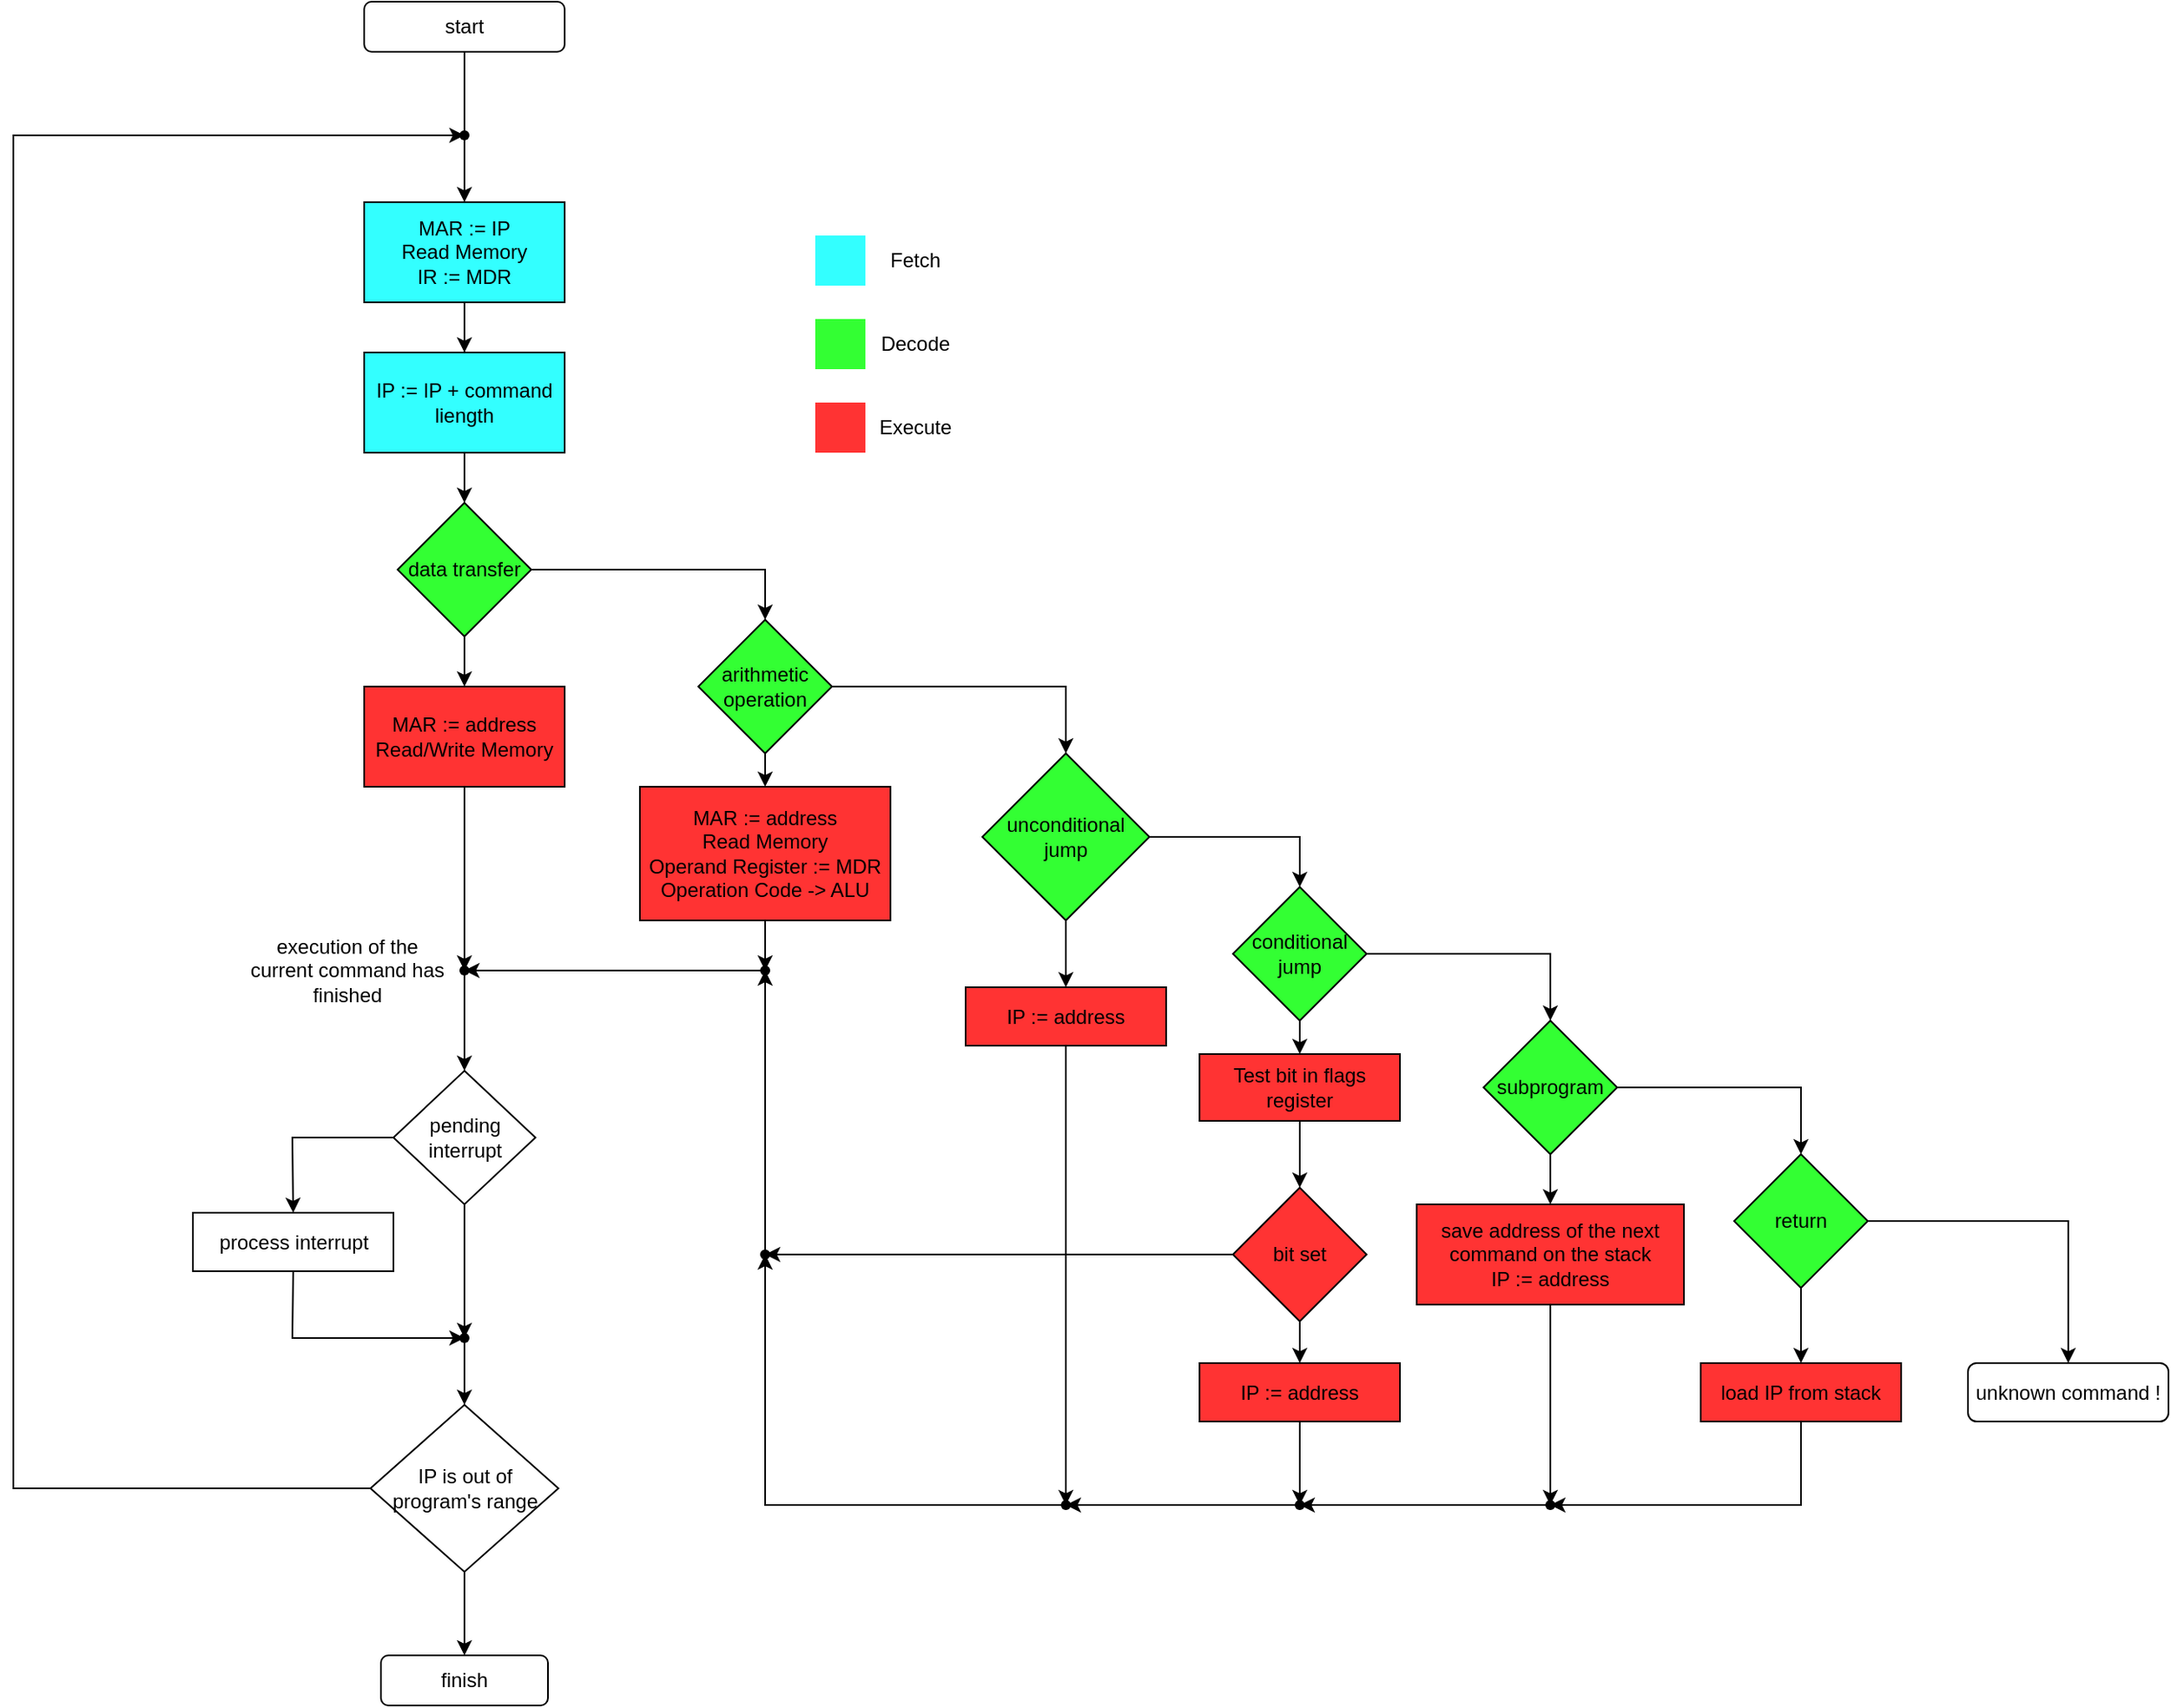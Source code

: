<mxfile version="22.1.7" type="device">
  <diagram name="Page-1" id="OowXNSXQzoK-NPqFLHTf">
    <mxGraphModel dx="2109" dy="1779" grid="1" gridSize="10" guides="1" tooltips="1" connect="1" arrows="1" fold="1" page="1" pageScale="1" pageWidth="850" pageHeight="1100" math="0" shadow="0">
      <root>
        <mxCell id="0" />
        <mxCell id="1" parent="0" />
        <mxCell id="UIp_oxGLhuecJ5jzLFc2-1" value="start" style="rounded=1;whiteSpace=wrap;html=1;" parent="1" vertex="1">
          <mxGeometry x="-60" y="-80" width="120" height="30" as="geometry" />
        </mxCell>
        <mxCell id="UIp_oxGLhuecJ5jzLFc2-2" value="MAR := IP&lt;br&gt;Read Memory&lt;br&gt;IR := MDR" style="rounded=0;whiteSpace=wrap;html=1;fillColor=#33FFFF;" parent="1" vertex="1">
          <mxGeometry x="-60" y="40" width="120" height="60" as="geometry" />
        </mxCell>
        <mxCell id="UIp_oxGLhuecJ5jzLFc2-3" value="data transfer" style="rhombus;whiteSpace=wrap;html=1;fillColor=#33FF33;" parent="1" vertex="1">
          <mxGeometry x="-40" y="220" width="80" height="80" as="geometry" />
        </mxCell>
        <mxCell id="UIp_oxGLhuecJ5jzLFc2-4" value="MAR := address&lt;br&gt;Read/Write Memory" style="rounded=0;whiteSpace=wrap;html=1;fillColor=#FF3333;" parent="1" vertex="1">
          <mxGeometry x="-60" y="330" width="120" height="60" as="geometry" />
        </mxCell>
        <mxCell id="UIp_oxGLhuecJ5jzLFc2-5" value="pending interrupt" style="rhombus;whiteSpace=wrap;html=1;" parent="1" vertex="1">
          <mxGeometry x="-42.5" y="560" width="85" height="80" as="geometry" />
        </mxCell>
        <mxCell id="UIp_oxGLhuecJ5jzLFc2-6" value="" style="endArrow=classic;html=1;rounded=0;exitX=0.5;exitY=1;exitDx=0;exitDy=0;" parent="1" source="UIp_oxGLhuecJ5jzLFc2-1" target="UIp_oxGLhuecJ5jzLFc2-2" edge="1">
          <mxGeometry width="50" height="50" relative="1" as="geometry">
            <mxPoint x="60" y="-40" as="sourcePoint" />
            <mxPoint x="450" y="300" as="targetPoint" />
            <Array as="points">
              <mxPoint y="-20" />
              <mxPoint />
            </Array>
          </mxGeometry>
        </mxCell>
        <mxCell id="UIp_oxGLhuecJ5jzLFc2-7" value="" style="endArrow=classic;html=1;rounded=0;exitX=0.5;exitY=1;exitDx=0;exitDy=0;" parent="1" source="UIp_oxGLhuecJ5jzLFc2-2" target="UIp_oxGLhuecJ5jzLFc2-3" edge="1">
          <mxGeometry width="50" height="50" relative="1" as="geometry">
            <mxPoint x="400" y="350" as="sourcePoint" />
            <mxPoint x="450" y="300" as="targetPoint" />
          </mxGeometry>
        </mxCell>
        <mxCell id="UIp_oxGLhuecJ5jzLFc2-8" value="" style="endArrow=classic;html=1;rounded=0;exitX=0.5;exitY=1;exitDx=0;exitDy=0;entryX=0.5;entryY=0;entryDx=0;entryDy=0;" parent="1" source="UIp_oxGLhuecJ5jzLFc2-3" target="UIp_oxGLhuecJ5jzLFc2-4" edge="1">
          <mxGeometry width="50" height="50" relative="1" as="geometry">
            <mxPoint x="400" y="350" as="sourcePoint" />
            <mxPoint x="450" y="300" as="targetPoint" />
          </mxGeometry>
        </mxCell>
        <mxCell id="UIp_oxGLhuecJ5jzLFc2-9" value="" style="endArrow=classic;html=1;rounded=0;exitX=0.5;exitY=1;exitDx=0;exitDy=0;entryX=0.451;entryY=0.264;entryDx=0;entryDy=0;entryPerimeter=0;" parent="1" source="UIp_oxGLhuecJ5jzLFc2-4" target="UIp_oxGLhuecJ5jzLFc2-58" edge="1">
          <mxGeometry width="50" height="50" relative="1" as="geometry">
            <mxPoint x="400" y="350" as="sourcePoint" />
            <mxPoint x="450" y="300" as="targetPoint" />
          </mxGeometry>
        </mxCell>
        <mxCell id="UIp_oxGLhuecJ5jzLFc2-12" value="" style="endArrow=classic;html=1;rounded=0;exitX=0;exitY=0.5;exitDx=0;exitDy=0;" parent="1" source="x0BQICnStO803g0cChY8-25" edge="1">
          <mxGeometry width="50" height="50" relative="1" as="geometry">
            <mxPoint x="-60" y="780" as="sourcePoint" />
            <mxPoint as="targetPoint" />
            <Array as="points">
              <mxPoint x="-110" y="810" />
              <mxPoint x="-270" y="810" />
              <mxPoint x="-270" />
            </Array>
          </mxGeometry>
        </mxCell>
        <mxCell id="UIp_oxGLhuecJ5jzLFc2-13" value="arithmetic operation" style="rhombus;whiteSpace=wrap;html=1;fillColor=#33FF33;" parent="1" vertex="1">
          <mxGeometry x="140" y="290" width="80" height="80" as="geometry" />
        </mxCell>
        <mxCell id="UIp_oxGLhuecJ5jzLFc2-14" value="" style="endArrow=classic;html=1;rounded=0;exitX=1;exitY=0.5;exitDx=0;exitDy=0;entryX=0.5;entryY=0;entryDx=0;entryDy=0;" parent="1" source="UIp_oxGLhuecJ5jzLFc2-3" target="UIp_oxGLhuecJ5jzLFc2-13" edge="1">
          <mxGeometry width="50" height="50" relative="1" as="geometry">
            <mxPoint x="270" y="350" as="sourcePoint" />
            <mxPoint x="180" y="280" as="targetPoint" />
            <Array as="points">
              <mxPoint x="180" y="260" />
            </Array>
          </mxGeometry>
        </mxCell>
        <mxCell id="UIp_oxGLhuecJ5jzLFc2-16" value="MAR := address&lt;br&gt;Read Memory&lt;br&gt;Operand Register := MDR&lt;br&gt;Operation Code -&amp;gt; ALU" style="rounded=0;whiteSpace=wrap;html=1;fillColor=#FF3333;" parent="1" vertex="1">
          <mxGeometry x="105" y="390" width="150" height="80" as="geometry" />
        </mxCell>
        <mxCell id="UIp_oxGLhuecJ5jzLFc2-17" value="" style="endArrow=classic;html=1;rounded=0;exitX=0.5;exitY=1;exitDx=0;exitDy=0;" parent="1" source="UIp_oxGLhuecJ5jzLFc2-13" target="UIp_oxGLhuecJ5jzLFc2-16" edge="1">
          <mxGeometry width="50" height="50" relative="1" as="geometry">
            <mxPoint x="270" y="710" as="sourcePoint" />
            <mxPoint x="320" y="660" as="targetPoint" />
          </mxGeometry>
        </mxCell>
        <mxCell id="UIp_oxGLhuecJ5jzLFc2-19" value="unconditional jump" style="rhombus;whiteSpace=wrap;html=1;fillColor=#33FF33;" parent="1" vertex="1">
          <mxGeometry x="310" y="370" width="100" height="100" as="geometry" />
        </mxCell>
        <mxCell id="UIp_oxGLhuecJ5jzLFc2-20" value="" style="endArrow=classic;html=1;rounded=0;exitX=1;exitY=0.5;exitDx=0;exitDy=0;entryX=0.5;entryY=0;entryDx=0;entryDy=0;" parent="1" source="UIp_oxGLhuecJ5jzLFc2-13" target="UIp_oxGLhuecJ5jzLFc2-19" edge="1">
          <mxGeometry width="50" height="50" relative="1" as="geometry">
            <mxPoint x="270" y="440" as="sourcePoint" />
            <mxPoint x="320" y="390" as="targetPoint" />
            <Array as="points">
              <mxPoint x="360" y="330" />
            </Array>
          </mxGeometry>
        </mxCell>
        <mxCell id="UIp_oxGLhuecJ5jzLFc2-23" value="IP := address" style="rounded=0;whiteSpace=wrap;html=1;fillColor=#FF3333;" parent="1" vertex="1">
          <mxGeometry x="300" y="510" width="120" height="35" as="geometry" />
        </mxCell>
        <mxCell id="UIp_oxGLhuecJ5jzLFc2-25" value="" style="endArrow=classic;html=1;rounded=0;entryX=0.5;entryY=0;entryDx=0;entryDy=0;exitX=0.5;exitY=1;exitDx=0;exitDy=0;" parent="1" source="UIp_oxGLhuecJ5jzLFc2-19" target="UIp_oxGLhuecJ5jzLFc2-23" edge="1">
          <mxGeometry width="50" height="50" relative="1" as="geometry">
            <mxPoint x="270" y="430" as="sourcePoint" />
            <mxPoint x="320" y="380" as="targetPoint" />
          </mxGeometry>
        </mxCell>
        <mxCell id="UIp_oxGLhuecJ5jzLFc2-26" value="conditional jump" style="rhombus;whiteSpace=wrap;html=1;fillColor=#33FF33;" parent="1" vertex="1">
          <mxGeometry x="460" y="450" width="80" height="80" as="geometry" />
        </mxCell>
        <mxCell id="UIp_oxGLhuecJ5jzLFc2-27" value="" style="endArrow=classic;html=1;rounded=0;exitX=1;exitY=0.5;exitDx=0;exitDy=0;entryX=0.5;entryY=0;entryDx=0;entryDy=0;" parent="1" source="UIp_oxGLhuecJ5jzLFc2-19" target="UIp_oxGLhuecJ5jzLFc2-26" edge="1">
          <mxGeometry width="50" height="50" relative="1" as="geometry">
            <mxPoint x="470" y="520" as="sourcePoint" />
            <mxPoint x="520" y="470" as="targetPoint" />
            <Array as="points">
              <mxPoint x="500" y="420" />
            </Array>
          </mxGeometry>
        </mxCell>
        <mxCell id="UIp_oxGLhuecJ5jzLFc2-28" value="Test bit in flags register" style="rounded=0;whiteSpace=wrap;html=1;fillColor=#FF3333;" parent="1" vertex="1">
          <mxGeometry x="440" y="550" width="120" height="40" as="geometry" />
        </mxCell>
        <mxCell id="UIp_oxGLhuecJ5jzLFc2-29" value="" style="endArrow=classic;html=1;rounded=0;exitX=0.5;exitY=1;exitDx=0;exitDy=0;entryX=0.5;entryY=0;entryDx=0;entryDy=0;" parent="1" source="UIp_oxGLhuecJ5jzLFc2-26" target="UIp_oxGLhuecJ5jzLFc2-28" edge="1">
          <mxGeometry width="50" height="50" relative="1" as="geometry">
            <mxPoint x="470" y="520" as="sourcePoint" />
            <mxPoint x="520" y="470" as="targetPoint" />
          </mxGeometry>
        </mxCell>
        <mxCell id="UIp_oxGLhuecJ5jzLFc2-31" value="bit set" style="rhombus;whiteSpace=wrap;html=1;fillColor=#FF3333;" parent="1" vertex="1">
          <mxGeometry x="460" y="630" width="80" height="80" as="geometry" />
        </mxCell>
        <mxCell id="UIp_oxGLhuecJ5jzLFc2-33" value="IP := address" style="rounded=0;whiteSpace=wrap;html=1;fillColor=#FF3333;" parent="1" vertex="1">
          <mxGeometry x="440" y="735" width="120" height="35" as="geometry" />
        </mxCell>
        <mxCell id="UIp_oxGLhuecJ5jzLFc2-34" value="" style="endArrow=classic;html=1;rounded=0;entryX=0.5;entryY=0;entryDx=0;entryDy=0;" parent="1" target="UIp_oxGLhuecJ5jzLFc2-33" edge="1">
          <mxGeometry width="50" height="50" relative="1" as="geometry">
            <mxPoint x="500" y="710" as="sourcePoint" />
            <mxPoint x="460" y="610" as="targetPoint" />
          </mxGeometry>
        </mxCell>
        <mxCell id="UIp_oxGLhuecJ5jzLFc2-35" value="" style="endArrow=classic;html=1;rounded=0;exitX=0.5;exitY=1;exitDx=0;exitDy=0;entryX=0.5;entryY=0;entryDx=0;entryDy=0;" parent="1" source="UIp_oxGLhuecJ5jzLFc2-28" target="UIp_oxGLhuecJ5jzLFc2-31" edge="1">
          <mxGeometry width="50" height="50" relative="1" as="geometry">
            <mxPoint x="70" y="610" as="sourcePoint" />
            <mxPoint x="120" y="560" as="targetPoint" />
          </mxGeometry>
        </mxCell>
        <mxCell id="UIp_oxGLhuecJ5jzLFc2-38" value="subprogram" style="rhombus;whiteSpace=wrap;html=1;fillColor=#33FF33;" parent="1" vertex="1">
          <mxGeometry x="610" y="530" width="80" height="80" as="geometry" />
        </mxCell>
        <mxCell id="UIp_oxGLhuecJ5jzLFc2-39" value="" style="endArrow=classic;html=1;rounded=0;exitX=1;exitY=0.5;exitDx=0;exitDy=0;entryX=0.5;entryY=0;entryDx=0;entryDy=0;" parent="1" source="UIp_oxGLhuecJ5jzLFc2-26" target="UIp_oxGLhuecJ5jzLFc2-38" edge="1">
          <mxGeometry width="50" height="50" relative="1" as="geometry">
            <mxPoint x="510" y="610" as="sourcePoint" />
            <mxPoint x="560" y="560" as="targetPoint" />
            <Array as="points">
              <mxPoint x="650" y="490" />
            </Array>
          </mxGeometry>
        </mxCell>
        <mxCell id="UIp_oxGLhuecJ5jzLFc2-40" value="save address of the next command on the stack&lt;br&gt;IP := address" style="rounded=0;whiteSpace=wrap;html=1;fillColor=#FF3333;" parent="1" vertex="1">
          <mxGeometry x="570" y="640" width="160" height="60" as="geometry" />
        </mxCell>
        <mxCell id="UIp_oxGLhuecJ5jzLFc2-41" value="" style="endArrow=classic;html=1;rounded=0;exitX=0.5;exitY=1;exitDx=0;exitDy=0;entryX=0.5;entryY=0;entryDx=0;entryDy=0;" parent="1" source="UIp_oxGLhuecJ5jzLFc2-38" target="UIp_oxGLhuecJ5jzLFc2-40" edge="1">
          <mxGeometry width="50" height="50" relative="1" as="geometry">
            <mxPoint x="510" y="610" as="sourcePoint" />
            <mxPoint x="560" y="560" as="targetPoint" />
          </mxGeometry>
        </mxCell>
        <mxCell id="UIp_oxGLhuecJ5jzLFc2-43" value="" style="endArrow=classic;html=1;rounded=0;exitDx=0;exitDy=0;" parent="1" source="UIp_oxGLhuecJ5jzLFc2-54" edge="1">
          <mxGeometry width="50" height="50" relative="1" as="geometry">
            <mxPoint x="510" y="610" as="sourcePoint" />
            <mxPoint x="500" y="820" as="targetPoint" />
            <Array as="points" />
          </mxGeometry>
        </mxCell>
        <mxCell id="UIp_oxGLhuecJ5jzLFc2-44" value="return" style="rhombus;whiteSpace=wrap;html=1;fillColor=#33FF33;" parent="1" vertex="1">
          <mxGeometry x="760" y="610" width="80" height="80" as="geometry" />
        </mxCell>
        <mxCell id="UIp_oxGLhuecJ5jzLFc2-45" value="" style="endArrow=classic;html=1;rounded=0;entryX=0.5;entryY=0;entryDx=0;entryDy=0;exitX=1;exitY=0.5;exitDx=0;exitDy=0;" parent="1" source="UIp_oxGLhuecJ5jzLFc2-38" target="UIp_oxGLhuecJ5jzLFc2-44" edge="1">
          <mxGeometry width="50" height="50" relative="1" as="geometry">
            <mxPoint x="580" y="610" as="sourcePoint" />
            <mxPoint x="630" y="560" as="targetPoint" />
            <Array as="points">
              <mxPoint x="800" y="570" />
            </Array>
          </mxGeometry>
        </mxCell>
        <mxCell id="UIp_oxGLhuecJ5jzLFc2-46" value="load IP from stack" style="rounded=0;whiteSpace=wrap;html=1;fillColor=#FF3333;" parent="1" vertex="1">
          <mxGeometry x="740" y="735" width="120" height="35" as="geometry" />
        </mxCell>
        <mxCell id="UIp_oxGLhuecJ5jzLFc2-47" value="" style="endArrow=classic;html=1;rounded=0;exitX=0.5;exitY=1;exitDx=0;exitDy=0;entryX=0.5;entryY=0;entryDx=0;entryDy=0;" parent="1" source="UIp_oxGLhuecJ5jzLFc2-44" target="UIp_oxGLhuecJ5jzLFc2-46" edge="1">
          <mxGeometry width="50" height="50" relative="1" as="geometry">
            <mxPoint x="580" y="610" as="sourcePoint" />
            <mxPoint x="630" y="560" as="targetPoint" />
          </mxGeometry>
        </mxCell>
        <mxCell id="UIp_oxGLhuecJ5jzLFc2-48" value="" style="endArrow=classic;html=1;rounded=0;exitDx=0;exitDy=0;" parent="1" source="UIp_oxGLhuecJ5jzLFc2-51" edge="1">
          <mxGeometry width="50" height="50" relative="1" as="geometry">
            <mxPoint x="800" y="770" as="sourcePoint" />
            <mxPoint x="650" y="820" as="targetPoint" />
            <Array as="points" />
          </mxGeometry>
        </mxCell>
        <mxCell id="UIp_oxGLhuecJ5jzLFc2-49" value="finish" style="rounded=1;whiteSpace=wrap;html=1;" parent="1" vertex="1">
          <mxGeometry x="-50" y="910" width="100" height="30" as="geometry" />
        </mxCell>
        <mxCell id="UIp_oxGLhuecJ5jzLFc2-52" value="" style="endArrow=classic;html=1;rounded=0;exitX=0.5;exitY=1;exitDx=0;exitDy=0;" parent="1" source="UIp_oxGLhuecJ5jzLFc2-46" target="UIp_oxGLhuecJ5jzLFc2-51" edge="1">
          <mxGeometry width="50" height="50" relative="1" as="geometry">
            <mxPoint x="800" y="760" as="sourcePoint" />
            <mxPoint x="650" y="820" as="targetPoint" />
            <Array as="points">
              <mxPoint x="800" y="820" />
            </Array>
          </mxGeometry>
        </mxCell>
        <mxCell id="UIp_oxGLhuecJ5jzLFc2-51" value="" style="shape=waypoint;sketch=0;fillStyle=solid;size=6;pointerEvents=1;points=[];fillColor=none;resizable=0;rotatable=0;perimeter=centerPerimeter;snapToPoint=1;" parent="1" vertex="1">
          <mxGeometry x="640" y="810" width="20" height="20" as="geometry" />
        </mxCell>
        <mxCell id="UIp_oxGLhuecJ5jzLFc2-54" value="" style="shape=waypoint;sketch=0;fillStyle=solid;size=6;pointerEvents=1;points=[];fillColor=none;resizable=0;rotatable=0;perimeter=centerPerimeter;snapToPoint=1;" parent="1" vertex="1">
          <mxGeometry x="490" y="810" width="20" height="20" as="geometry" />
        </mxCell>
        <mxCell id="UIp_oxGLhuecJ5jzLFc2-58" value="" style="shape=waypoint;sketch=0;fillStyle=solid;size=6;pointerEvents=1;points=[];fillColor=none;resizable=0;rotatable=0;perimeter=centerPerimeter;snapToPoint=1;" parent="1" vertex="1">
          <mxGeometry x="-10" y="490" width="20" height="20" as="geometry" />
        </mxCell>
        <mxCell id="UIp_oxGLhuecJ5jzLFc2-59" value="" style="endArrow=classic;html=1;rounded=0;exitDx=0;exitDy=0;" parent="1" source="UIp_oxGLhuecJ5jzLFc2-63" target="UIp_oxGLhuecJ5jzLFc2-60" edge="1">
          <mxGeometry width="50" height="50" relative="1" as="geometry">
            <mxPoint x="460" y="660" as="sourcePoint" />
            <mxPoint y="660" as="targetPoint" />
            <Array as="points" />
          </mxGeometry>
        </mxCell>
        <mxCell id="UIp_oxGLhuecJ5jzLFc2-65" value="" style="endArrow=classic;html=1;rounded=0;exitDx=0;exitDy=0;" parent="1" source="UIp_oxGLhuecJ5jzLFc2-67" edge="1">
          <mxGeometry width="50" height="50" relative="1" as="geometry">
            <mxPoint x="130" y="610" as="sourcePoint" />
            <mxPoint x="360" y="820" as="targetPoint" />
          </mxGeometry>
        </mxCell>
        <mxCell id="UIp_oxGLhuecJ5jzLFc2-66" value="" style="endArrow=classic;html=1;rounded=0;exitX=0.5;exitY=1;exitDx=0;exitDy=0;" parent="1" source="UIp_oxGLhuecJ5jzLFc2-23" target="UIp_oxGLhuecJ5jzLFc2-67" edge="1">
          <mxGeometry width="50" height="50" relative="1" as="geometry">
            <mxPoint x="360" y="545" as="sourcePoint" />
            <mxPoint x="360" y="820" as="targetPoint" />
          </mxGeometry>
        </mxCell>
        <mxCell id="UIp_oxGLhuecJ5jzLFc2-67" value="" style="shape=waypoint;sketch=0;fillStyle=solid;size=6;pointerEvents=1;points=[];fillColor=none;resizable=0;rotatable=0;perimeter=centerPerimeter;snapToPoint=1;" parent="1" vertex="1">
          <mxGeometry x="350" y="810" width="20" height="20" as="geometry" />
        </mxCell>
        <mxCell id="UIp_oxGLhuecJ5jzLFc2-68" value="unknown command !" style="rounded=1;whiteSpace=wrap;html=1;" parent="1" vertex="1">
          <mxGeometry x="900" y="735" width="120" height="35" as="geometry" />
        </mxCell>
        <mxCell id="UIp_oxGLhuecJ5jzLFc2-69" value="" style="endArrow=classic;html=1;rounded=0;exitX=1;exitY=0.5;exitDx=0;exitDy=0;entryX=0.5;entryY=0;entryDx=0;entryDy=0;" parent="1" source="UIp_oxGLhuecJ5jzLFc2-44" target="UIp_oxGLhuecJ5jzLFc2-68" edge="1">
          <mxGeometry width="50" height="50" relative="1" as="geometry">
            <mxPoint x="440" y="560" as="sourcePoint" />
            <mxPoint x="960" y="720" as="targetPoint" />
            <Array as="points">
              <mxPoint x="960" y="650" />
            </Array>
          </mxGeometry>
        </mxCell>
        <mxCell id="uXvzxXOO6gsM3kULxBe8-1" value="" style="rounded=0;whiteSpace=wrap;html=1;strokeColor=none;fillColor=#33FFFF;" parent="1" vertex="1">
          <mxGeometry x="210" y="60" width="30" height="30" as="geometry" />
        </mxCell>
        <mxCell id="uXvzxXOO6gsM3kULxBe8-2" value="Fetch" style="text;html=1;strokeColor=none;fillColor=none;align=center;verticalAlign=middle;whiteSpace=wrap;rounded=0;" parent="1" vertex="1">
          <mxGeometry x="240" y="60" width="60" height="30" as="geometry" />
        </mxCell>
        <mxCell id="uXvzxXOO6gsM3kULxBe8-3" value="" style="rounded=0;whiteSpace=wrap;html=1;strokeColor=none;fillColor=#33FF33;" parent="1" vertex="1">
          <mxGeometry x="210" y="110" width="30" height="30" as="geometry" />
        </mxCell>
        <mxCell id="uXvzxXOO6gsM3kULxBe8-4" value="Decode" style="text;html=1;strokeColor=none;fillColor=none;align=center;verticalAlign=middle;whiteSpace=wrap;rounded=0;" parent="1" vertex="1">
          <mxGeometry x="240" y="110" width="60" height="30" as="geometry" />
        </mxCell>
        <mxCell id="uXvzxXOO6gsM3kULxBe8-5" value="" style="rounded=0;whiteSpace=wrap;html=1;strokeColor=none;fillColor=#FF3333;" parent="1" vertex="1">
          <mxGeometry x="210" y="160" width="30" height="30" as="geometry" />
        </mxCell>
        <mxCell id="uXvzxXOO6gsM3kULxBe8-6" value="Execute" style="text;html=1;strokeColor=none;fillColor=none;align=center;verticalAlign=middle;whiteSpace=wrap;rounded=0;" parent="1" vertex="1">
          <mxGeometry x="240" y="160" width="60" height="30" as="geometry" />
        </mxCell>
        <mxCell id="UIp_oxGLhuecJ5jzLFc2-64" value="" style="shape=waypoint;sketch=0;fillStyle=solid;size=6;pointerEvents=1;points=[];fillColor=none;resizable=0;rotatable=0;perimeter=centerPerimeter;snapToPoint=1;" parent="1" vertex="1">
          <mxGeometry x="-10" y="-10" width="20" height="20" as="geometry" />
        </mxCell>
        <mxCell id="x0BQICnStO803g0cChY8-4" value="" style="edgeStyle=orthogonalEdgeStyle;rounded=0;orthogonalLoop=1;jettySize=auto;html=1;exitX=0.5;exitY=0;exitDx=0;exitDy=0;exitPerimeter=0;startArrow=classic;startFill=1;endArrow=none;endFill=0;" edge="1" parent="1" source="x0BQICnStO803g0cChY8-2" target="UIp_oxGLhuecJ5jzLFc2-2">
          <mxGeometry relative="1" as="geometry" />
        </mxCell>
        <mxCell id="x0BQICnStO803g0cChY8-2" value="IP := IP + command liength" style="rounded=0;whiteSpace=wrap;html=1;strokeColor=#000000;fillColor=#33FFFF;" vertex="1" parent="1">
          <mxGeometry x="-60" y="130" width="120" height="60" as="geometry" />
        </mxCell>
        <mxCell id="UIp_oxGLhuecJ5jzLFc2-60" value="" style="shape=waypoint;sketch=0;fillStyle=solid;size=6;pointerEvents=1;points=[];fillColor=none;resizable=0;rotatable=0;perimeter=centerPerimeter;snapToPoint=1;" parent="1" vertex="1">
          <mxGeometry x="170" y="490" width="20" height="20" as="geometry" />
        </mxCell>
        <mxCell id="x0BQICnStO803g0cChY8-6" value="" style="endArrow=classic;html=1;rounded=0;exitX=0;exitY=0.5;exitDx=0;exitDy=0;" edge="1" parent="1" source="UIp_oxGLhuecJ5jzLFc2-31" target="UIp_oxGLhuecJ5jzLFc2-63">
          <mxGeometry width="50" height="50" relative="1" as="geometry">
            <mxPoint x="460" y="670" as="sourcePoint" />
            <mxPoint x="180" y="500" as="targetPoint" />
            <Array as="points">
              <mxPoint x="180" y="670" />
            </Array>
          </mxGeometry>
        </mxCell>
        <mxCell id="UIp_oxGLhuecJ5jzLFc2-63" value="" style="shape=waypoint;sketch=0;fillStyle=solid;size=6;pointerEvents=1;points=[];fillColor=none;resizable=0;rotatable=0;perimeter=centerPerimeter;snapToPoint=1;" parent="1" vertex="1">
          <mxGeometry x="170" y="660" width="20" height="20" as="geometry" />
        </mxCell>
        <mxCell id="x0BQICnStO803g0cChY8-13" value="" style="endArrow=classic;html=1;rounded=0;exitX=0.5;exitY=1;exitDx=0;exitDy=0;" edge="1" parent="1" source="UIp_oxGLhuecJ5jzLFc2-16" target="UIp_oxGLhuecJ5jzLFc2-60">
          <mxGeometry width="50" height="50" relative="1" as="geometry">
            <mxPoint x="220" y="490" as="sourcePoint" />
            <mxPoint x="270" y="440" as="targetPoint" />
          </mxGeometry>
        </mxCell>
        <mxCell id="x0BQICnStO803g0cChY8-14" value="" style="endArrow=classic;html=1;rounded=0;exitX=0.5;exitY=1;exitDx=0;exitDy=0;entryX=0.451;entryY=0.082;entryDx=0;entryDy=0;entryPerimeter=0;" edge="1" parent="1" source="UIp_oxGLhuecJ5jzLFc2-33" target="UIp_oxGLhuecJ5jzLFc2-54">
          <mxGeometry width="50" height="50" relative="1" as="geometry">
            <mxPoint x="220" y="580" as="sourcePoint" />
            <mxPoint x="270" y="530" as="targetPoint" />
          </mxGeometry>
        </mxCell>
        <mxCell id="x0BQICnStO803g0cChY8-15" value="" style="endArrow=classic;html=1;rounded=0;exitX=0.5;exitY=1;exitDx=0;exitDy=0;entryX=0.496;entryY=0.173;entryDx=0;entryDy=0;entryPerimeter=0;" edge="1" parent="1" source="UIp_oxGLhuecJ5jzLFc2-40" target="UIp_oxGLhuecJ5jzLFc2-51">
          <mxGeometry width="50" height="50" relative="1" as="geometry">
            <mxPoint x="220" y="580" as="sourcePoint" />
            <mxPoint x="270" y="530" as="targetPoint" />
          </mxGeometry>
        </mxCell>
        <mxCell id="x0BQICnStO803g0cChY8-16" value="" style="endArrow=classic;html=1;rounded=0;exitX=0.132;exitY=0.537;exitDx=0;exitDy=0;exitPerimeter=0;entryX=0.905;entryY=0.446;entryDx=0;entryDy=0;entryPerimeter=0;" edge="1" parent="1" source="UIp_oxGLhuecJ5jzLFc2-51" target="UIp_oxGLhuecJ5jzLFc2-54">
          <mxGeometry width="50" height="50" relative="1" as="geometry">
            <mxPoint x="270" y="580" as="sourcePoint" />
            <mxPoint x="320" y="530" as="targetPoint" />
          </mxGeometry>
        </mxCell>
        <mxCell id="x0BQICnStO803g0cChY8-17" value="" style="endArrow=classic;html=1;rounded=0;exitX=0.36;exitY=0.764;exitDx=0;exitDy=0;exitPerimeter=0;entryX=0.905;entryY=0.446;entryDx=0;entryDy=0;entryPerimeter=0;" edge="1" parent="1" source="UIp_oxGLhuecJ5jzLFc2-54" target="UIp_oxGLhuecJ5jzLFc2-67">
          <mxGeometry width="50" height="50" relative="1" as="geometry">
            <mxPoint x="270" y="580" as="sourcePoint" />
            <mxPoint x="320" y="530" as="targetPoint" />
          </mxGeometry>
        </mxCell>
        <mxCell id="x0BQICnStO803g0cChY8-18" value="" style="endArrow=classic;html=1;rounded=0;exitX=0.132;exitY=0.673;exitDx=0;exitDy=0;exitPerimeter=0;entryX=0.451;entryY=0.809;entryDx=0;entryDy=0;entryPerimeter=0;" edge="1" parent="1" source="UIp_oxGLhuecJ5jzLFc2-67" target="UIp_oxGLhuecJ5jzLFc2-63">
          <mxGeometry width="50" height="50" relative="1" as="geometry">
            <mxPoint x="270" y="580" as="sourcePoint" />
            <mxPoint x="320" y="530" as="targetPoint" />
            <Array as="points">
              <mxPoint x="180" y="820" />
            </Array>
          </mxGeometry>
        </mxCell>
        <mxCell id="x0BQICnStO803g0cChY8-19" value="" style="endArrow=classic;html=1;rounded=0;exitX=0.314;exitY=0.809;exitDx=0;exitDy=0;exitPerimeter=0;entryX=0.5;entryY=0;entryDx=0;entryDy=0;" edge="1" parent="1" source="UIp_oxGLhuecJ5jzLFc2-58" target="UIp_oxGLhuecJ5jzLFc2-5">
          <mxGeometry width="50" height="50" relative="1" as="geometry">
            <mxPoint x="270" y="580" as="sourcePoint" />
            <mxPoint x="320" y="530" as="targetPoint" />
          </mxGeometry>
        </mxCell>
        <mxCell id="x0BQICnStO803g0cChY8-21" value="" style="endArrow=classic;html=1;rounded=0;entryX=0.678;entryY=0.355;entryDx=0;entryDy=0;entryPerimeter=0;" edge="1" parent="1" source="UIp_oxGLhuecJ5jzLFc2-60" target="UIp_oxGLhuecJ5jzLFc2-58">
          <mxGeometry width="50" height="50" relative="1" as="geometry">
            <mxPoint x="270" y="580" as="sourcePoint" />
            <mxPoint x="320" y="530" as="targetPoint" />
          </mxGeometry>
        </mxCell>
        <mxCell id="x0BQICnStO803g0cChY8-22" value="execution of the current command has finished" style="text;html=1;strokeColor=none;fillColor=none;align=center;verticalAlign=middle;whiteSpace=wrap;rounded=0;" vertex="1" parent="1">
          <mxGeometry x="-130" y="477.5" width="120" height="45" as="geometry" />
        </mxCell>
        <mxCell id="x0BQICnStO803g0cChY8-23" value="process interrupt" style="rounded=0;whiteSpace=wrap;html=1;" vertex="1" parent="1">
          <mxGeometry x="-162.5" y="645" width="120" height="35" as="geometry" />
        </mxCell>
        <mxCell id="x0BQICnStO803g0cChY8-24" value="" style="endArrow=classic;html=1;rounded=0;exitX=0;exitY=0.5;exitDx=0;exitDy=0;entryX=0.5;entryY=0;entryDx=0;entryDy=0;" edge="1" parent="1" source="UIp_oxGLhuecJ5jzLFc2-5" target="x0BQICnStO803g0cChY8-23">
          <mxGeometry width="50" height="50" relative="1" as="geometry">
            <mxPoint x="30" y="630" as="sourcePoint" />
            <mxPoint x="80" y="580" as="targetPoint" />
            <Array as="points">
              <mxPoint x="-103" y="600" />
            </Array>
          </mxGeometry>
        </mxCell>
        <mxCell id="x0BQICnStO803g0cChY8-25" value="IP is out of program&#39;s range" style="rhombus;whiteSpace=wrap;html=1;" vertex="1" parent="1">
          <mxGeometry x="-56.25" y="760" width="112.5" height="100" as="geometry" />
        </mxCell>
        <mxCell id="x0BQICnStO803g0cChY8-27" value="" style="endArrow=classic;html=1;rounded=0;exitX=0.5;exitY=1;exitDx=0;exitDy=0;entryX=0.5;entryY=0;entryDx=0;entryDy=0;" edge="1" parent="1" source="x0BQICnStO803g0cChY8-25" target="UIp_oxGLhuecJ5jzLFc2-49">
          <mxGeometry width="50" height="50" relative="1" as="geometry">
            <mxPoint x="30" y="820" as="sourcePoint" />
            <mxPoint x="80" y="770" as="targetPoint" />
          </mxGeometry>
        </mxCell>
        <mxCell id="x0BQICnStO803g0cChY8-28" value="" style="endArrow=classic;html=1;rounded=0;entryX=0.5;entryY=0;entryDx=0;entryDy=0;" edge="1" parent="1" source="x0BQICnStO803g0cChY8-30" target="x0BQICnStO803g0cChY8-25">
          <mxGeometry width="50" height="50" relative="1" as="geometry">
            <mxPoint y="720" as="sourcePoint" />
            <mxPoint y="700" as="targetPoint" />
          </mxGeometry>
        </mxCell>
        <mxCell id="x0BQICnStO803g0cChY8-31" value="" style="endArrow=classic;html=1;rounded=0;exitX=0.5;exitY=1;exitDx=0;exitDy=0;" edge="1" parent="1" source="UIp_oxGLhuecJ5jzLFc2-5" target="x0BQICnStO803g0cChY8-30">
          <mxGeometry width="50" height="50" relative="1" as="geometry">
            <mxPoint y="640" as="sourcePoint" />
            <mxPoint y="700" as="targetPoint" />
          </mxGeometry>
        </mxCell>
        <mxCell id="x0BQICnStO803g0cChY8-32" value="" style="endArrow=classic;html=1;rounded=0;entryDx=0;entryDy=0;" edge="1" parent="1" target="x0BQICnStO803g0cChY8-30">
          <mxGeometry width="50" height="50" relative="1" as="geometry">
            <mxPoint y="720" as="sourcePoint" />
            <mxPoint y="760" as="targetPoint" />
          </mxGeometry>
        </mxCell>
        <mxCell id="x0BQICnStO803g0cChY8-30" value="" style="shape=waypoint;sketch=0;fillStyle=solid;size=6;pointerEvents=1;points=[];fillColor=none;resizable=0;rotatable=0;perimeter=centerPerimeter;snapToPoint=1;" vertex="1" parent="1">
          <mxGeometry x="-10" y="710" width="20" height="20" as="geometry" />
        </mxCell>
        <mxCell id="x0BQICnStO803g0cChY8-33" value="" style="endArrow=classic;html=1;rounded=0;exitX=0.5;exitY=1;exitDx=0;exitDy=0;entryX=0.429;entryY=0.734;entryDx=0;entryDy=0;entryPerimeter=0;" edge="1" parent="1" source="x0BQICnStO803g0cChY8-23" target="x0BQICnStO803g0cChY8-30">
          <mxGeometry width="50" height="50" relative="1" as="geometry">
            <mxPoint x="200" y="740" as="sourcePoint" />
            <mxPoint x="250" y="690" as="targetPoint" />
            <Array as="points">
              <mxPoint x="-103" y="720" />
            </Array>
          </mxGeometry>
        </mxCell>
      </root>
    </mxGraphModel>
  </diagram>
</mxfile>

